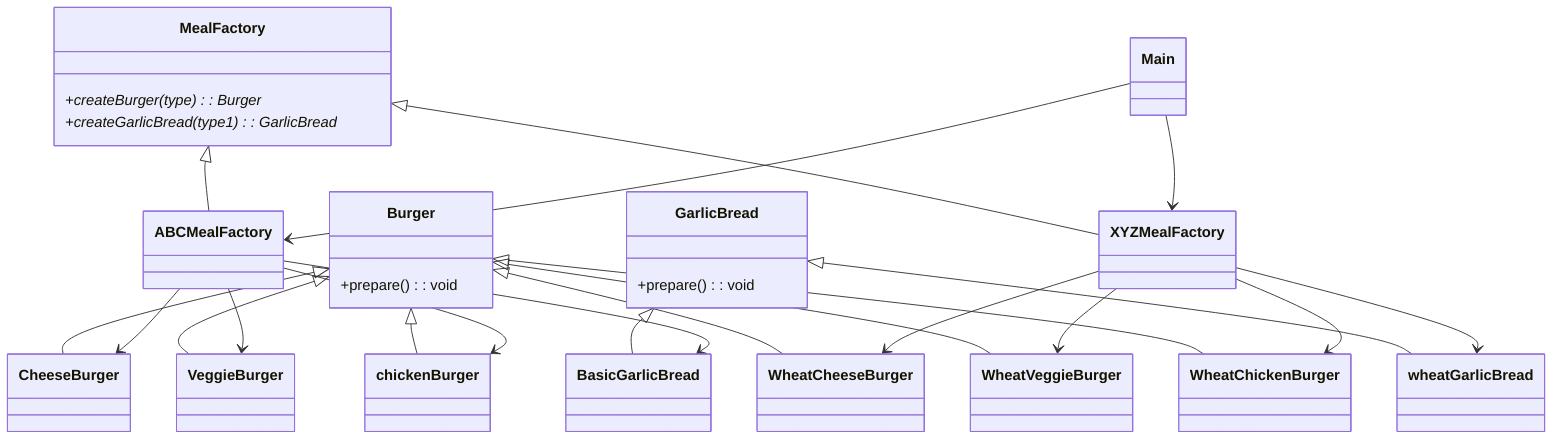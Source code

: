 classDiagram
    class Burger {
        +prepare() : void
    }
    class CheeseBurger
    class VeggieBurger
    class chickenBurger
    class WheatCheeseBurger
    class WheatVeggieBurger
    class WheatChickenBurger
    
    Burger <|-- CheeseBurger
    Burger <|-- VeggieBurger
    Burger <|-- chickenBurger
    Burger <|-- WheatCheeseBurger
    Burger <|-- WheatVeggieBurger
    Burger <|-- WheatChickenBurger

    class GarlicBread {
        +prepare() : void
    }
    class BasicGarlicBread
    class wheatGarlicBread

    GarlicBread <|-- BasicGarlicBread
    GarlicBread <|-- wheatGarlicBread

    class MealFactory {
        +createBurger(type) : Burger*
        +createGarlicBread(type1) : GarlicBread*
    }
    class ABCMealFactory
    class XYZMealFactory

    MealFactory <|-- ABCMealFactory
    MealFactory <|-- XYZMealFactory

    ABCMealFactory --> CheeseBurger
    ABCMealFactory --> VeggieBurger
    ABCMealFactory --> chickenBurger
    ABCMealFactory --> BasicGarlicBread

    XYZMealFactory --> WheatCheeseBurger
    XYZMealFactory --> WheatVeggieBurger
    XYZMealFactory --> WheatChickenBurger
    XYZMealFactory --> wheatGarlicBread

    class Main
    Main --> ABCMealFactory
    Main --> XYZMealFactory
